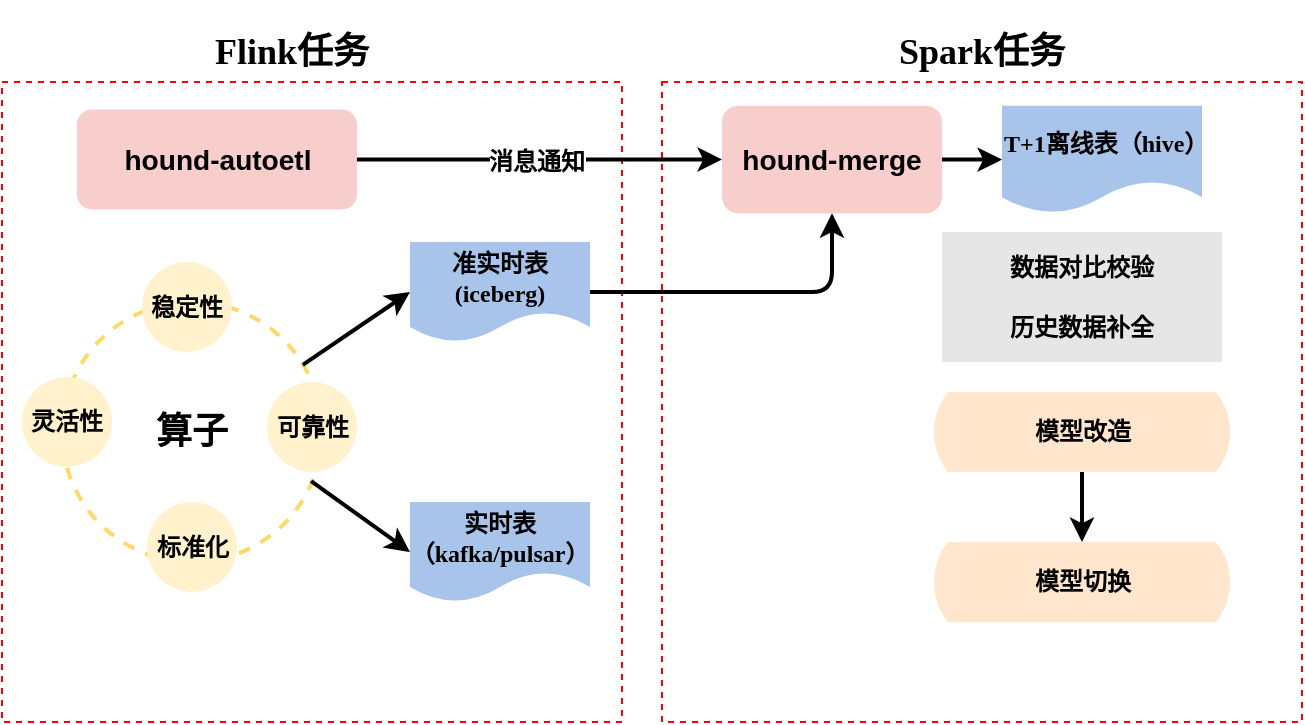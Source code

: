 <mxfile version="16.6.6" type="github">
  <diagram id="nQHFIvQ6dZqCZj452bg0" name="第 1 页">
    <mxGraphModel dx="782" dy="513" grid="1" gridSize="10" guides="1" tooltips="1" connect="1" arrows="1" fold="1" page="1" pageScale="1" pageWidth="827" pageHeight="1169" math="0" shadow="0">
      <root>
        <mxCell id="0" />
        <mxCell id="1" parent="0" />
        <mxCell id="ZaKkyevfAZTXTg-qhni0-72" value="" style="rounded=0;whiteSpace=wrap;html=1;sketch=0;fontFamily=Times New Roman;fontSize=12;dashed=1;strokeColor=#FF0000;" parent="1" vertex="1">
          <mxGeometry x="120" y="150" width="310" height="320" as="geometry" />
        </mxCell>
        <mxCell id="ZaKkyevfAZTXTg-qhni0-107" value="&lt;h2&gt;算子&lt;/h2&gt;" style="ellipse;whiteSpace=wrap;html=1;aspect=fixed;sketch=0;fontFamily=Times New Roman;fontSize=12;strokeColor=#FFD966;dashed=1;strokeWidth=2;" parent="1" vertex="1">
          <mxGeometry x="150" y="260" width="130" height="130" as="geometry" />
        </mxCell>
        <mxCell id="ZaKkyevfAZTXTg-qhni0-77" value="" style="rounded=0;whiteSpace=wrap;html=1;sketch=0;fontFamily=Times New Roman;fontSize=12;dashed=1;strokeColor=#FF0000;" parent="1" vertex="1">
          <mxGeometry x="450" y="150" width="320" height="320" as="geometry" />
        </mxCell>
        <mxCell id="ZaKkyevfAZTXTg-qhni0-13" value="&lt;h3&gt;hound-autoetl&lt;/h3&gt;" style="rounded=1;whiteSpace=wrap;html=1;strokeColor=none;fillColor=#f8cecc;" parent="1" vertex="1">
          <mxGeometry x="157.5" y="163.75" width="140" height="50" as="geometry" />
        </mxCell>
        <mxCell id="ZaKkyevfAZTXTg-qhni0-104" style="edgeStyle=orthogonalEdgeStyle;rounded=1;orthogonalLoop=1;jettySize=auto;html=1;exitX=1;exitY=0.5;exitDx=0;exitDy=0;fontFamily=Times New Roman;fontSize=12;strokeWidth=2;" parent="1" source="ZaKkyevfAZTXTg-qhni0-15" target="ZaKkyevfAZTXTg-qhni0-48" edge="1">
          <mxGeometry relative="1" as="geometry" />
        </mxCell>
        <mxCell id="ZaKkyevfAZTXTg-qhni0-15" value="&lt;h3&gt;hound-merge&lt;/h3&gt;" style="rounded=1;whiteSpace=wrap;html=1;fillColor=#f8cecc;strokeColor=none;" parent="1" vertex="1">
          <mxGeometry x="480" y="161.88" width="110" height="53.75" as="geometry" />
        </mxCell>
        <mxCell id="ZaKkyevfAZTXTg-qhni0-31" value="" style="endArrow=classic;html=1;rounded=0;strokeWidth=2;exitX=1;exitY=0.5;exitDx=0;exitDy=0;" parent="1" source="ZaKkyevfAZTXTg-qhni0-13" target="ZaKkyevfAZTXTg-qhni0-15" edge="1">
          <mxGeometry relative="1" as="geometry">
            <mxPoint x="360" y="189.5" as="sourcePoint" />
            <mxPoint x="450" y="190" as="targetPoint" />
          </mxGeometry>
        </mxCell>
        <mxCell id="ZaKkyevfAZTXTg-qhni0-32" value="&lt;h2 style=&quot;font-size: 12px;&quot;&gt;&lt;font face=&quot;Times New Roman&quot; style=&quot;font-size: 12px;&quot;&gt;消息通知&lt;/font&gt;&lt;/h2&gt;" style="edgeLabel;resizable=0;html=1;align=center;verticalAlign=middle;dashed=1;sketch=1;fontSize=12;" parent="ZaKkyevfAZTXTg-qhni0-31" connectable="0" vertex="1">
          <mxGeometry relative="1" as="geometry">
            <mxPoint x="-2" y="1" as="offset" />
          </mxGeometry>
        </mxCell>
        <mxCell id="ZaKkyevfAZTXTg-qhni0-36" value="&lt;h2&gt;Flink任务&lt;/h2&gt;" style="text;html=1;strokeColor=none;fillColor=none;align=center;verticalAlign=middle;whiteSpace=wrap;rounded=0;sketch=0;fontFamily=Times New Roman;" parent="1" vertex="1">
          <mxGeometry x="220" y="120" width="90" height="30" as="geometry" />
        </mxCell>
        <mxCell id="ZaKkyevfAZTXTg-qhni0-37" value="&lt;h2&gt;Spark任务&lt;/h2&gt;" style="text;html=1;strokeColor=none;fillColor=none;align=center;verticalAlign=middle;whiteSpace=wrap;rounded=0;sketch=0;fontFamily=Times New Roman;" parent="1" vertex="1">
          <mxGeometry x="565" y="120" width="90" height="30" as="geometry" />
        </mxCell>
        <mxCell id="ZaKkyevfAZTXTg-qhni0-46" value="&lt;h4&gt;&lt;span&gt;实时表（kafka/pulsar）&lt;/span&gt;&lt;/h4&gt;" style="shape=document;whiteSpace=wrap;html=1;boundedLbl=1;sketch=0;fontFamily=Times New Roman;fontSize=12;fillColor=#A9C4EB;strokeColor=none;" parent="1" vertex="1">
          <mxGeometry x="324" y="360" width="90" height="50" as="geometry" />
        </mxCell>
        <mxCell id="ZaKkyevfAZTXTg-qhni0-48" value="&lt;h4&gt;T+1离线表（hive）&lt;/h4&gt;" style="shape=document;whiteSpace=wrap;html=1;boundedLbl=1;sketch=0;fontFamily=Times New Roman;fontSize=12;strokeColor=none;fillColor=#A9C4EB;" parent="1" vertex="1">
          <mxGeometry x="620" y="161.88" width="100" height="53.75" as="geometry" />
        </mxCell>
        <mxCell id="ZaKkyevfAZTXTg-qhni0-55" style="edgeStyle=orthogonalEdgeStyle;rounded=1;orthogonalLoop=1;jettySize=auto;html=1;exitX=1;exitY=0.5;exitDx=0;exitDy=0;entryX=0.5;entryY=1;entryDx=0;entryDy=0;fontFamily=Times New Roman;fontSize=12;strokeWidth=2;" parent="1" source="ZaKkyevfAZTXTg-qhni0-54" target="ZaKkyevfAZTXTg-qhni0-15" edge="1">
          <mxGeometry relative="1" as="geometry" />
        </mxCell>
        <mxCell id="ZaKkyevfAZTXTg-qhni0-54" value="&lt;h4&gt;&lt;span&gt;准实时表(iceberg)&lt;/span&gt;&lt;/h4&gt;" style="shape=document;whiteSpace=wrap;html=1;boundedLbl=1;sketch=0;fontFamily=Times New Roman;fontSize=12;fillColor=#A9C4EB;strokeColor=none;" parent="1" vertex="1">
          <mxGeometry x="324" y="230" width="90" height="50" as="geometry" />
        </mxCell>
        <mxCell id="ZaKkyevfAZTXTg-qhni0-59" value="" style="endArrow=classic;html=1;rounded=1;fontFamily=Times New Roman;fontSize=12;strokeWidth=2;exitX=0.926;exitY=0.242;exitDx=0;exitDy=0;exitPerimeter=0;entryX=0;entryY=0.5;entryDx=0;entryDy=0;fillColor=#d5e8d4;strokeColor=#000000;" parent="1" source="ZaKkyevfAZTXTg-qhni0-107" target="ZaKkyevfAZTXTg-qhni0-54" edge="1">
          <mxGeometry width="50" height="50" relative="1" as="geometry">
            <mxPoint x="253.01" y="311" as="sourcePoint" />
            <mxPoint x="290" y="280" as="targetPoint" />
          </mxGeometry>
        </mxCell>
        <mxCell id="ZaKkyevfAZTXTg-qhni0-61" value="" style="endArrow=classic;html=1;rounded=1;fontFamily=Times New Roman;fontSize=12;strokeWidth=2;exitX=0.958;exitY=0.689;exitDx=0;exitDy=0;exitPerimeter=0;entryX=0;entryY=0.5;entryDx=0;entryDy=0;fillColor=#d5e8d4;strokeColor=#000000;" parent="1" source="ZaKkyevfAZTXTg-qhni0-107" target="ZaKkyevfAZTXTg-qhni0-46" edge="1">
          <mxGeometry width="50" height="50" relative="1" as="geometry">
            <mxPoint x="250" y="339.98" as="sourcePoint" />
            <mxPoint x="280" y="360" as="targetPoint" />
          </mxGeometry>
        </mxCell>
        <mxCell id="ZaKkyevfAZTXTg-qhni0-100" style="edgeStyle=orthogonalEdgeStyle;rounded=1;orthogonalLoop=1;jettySize=auto;html=1;exitX=0.5;exitY=1;exitDx=0;exitDy=0;exitPerimeter=0;fontFamily=Times New Roman;fontSize=12;strokeWidth=2;" parent="1" source="ZaKkyevfAZTXTg-qhni0-89" target="ZaKkyevfAZTXTg-qhni0-99" edge="1">
          <mxGeometry relative="1" as="geometry" />
        </mxCell>
        <mxCell id="ZaKkyevfAZTXTg-qhni0-89" value="&lt;h4&gt;模型改造&lt;/h4&gt;" style="html=1;dashed=0;whitespace=wrap;shape=mxgraph.dfd.loop;sketch=0;fontFamily=Times New Roman;fontSize=12;fillColor=#ffe6cc;strokeColor=none;" parent="1" vertex="1">
          <mxGeometry x="585" y="305" width="150" height="40" as="geometry" />
        </mxCell>
        <mxCell id="ZaKkyevfAZTXTg-qhni0-99" value="&lt;h4&gt;模型切换&lt;/h4&gt;" style="html=1;dashed=0;whitespace=wrap;shape=mxgraph.dfd.loop;sketch=0;fontFamily=Times New Roman;fontSize=12;fillColor=#ffe6cc;strokeColor=none;" parent="1" vertex="1">
          <mxGeometry x="585" y="380" width="150" height="40" as="geometry" />
        </mxCell>
        <mxCell id="ZaKkyevfAZTXTg-qhni0-105" value="&lt;h4&gt;稳定性&lt;/h4&gt;" style="ellipse;whiteSpace=wrap;html=1;aspect=fixed;sketch=0;fontFamily=Times New Roman;fontSize=12;fillColor=#fff2cc;strokeColor=none;" parent="1" vertex="1">
          <mxGeometry x="190" y="240" width="45" height="45" as="geometry" />
        </mxCell>
        <mxCell id="ZaKkyevfAZTXTg-qhni0-106" value="&lt;h4&gt;灵活性&lt;/h4&gt;" style="ellipse;whiteSpace=wrap;html=1;aspect=fixed;sketch=0;fontFamily=Times New Roman;fontSize=12;strokeColor=none;fillColor=#FFF2CC;" parent="1" vertex="1">
          <mxGeometry x="130" y="297.5" width="45" height="45" as="geometry" />
        </mxCell>
        <mxCell id="ZaKkyevfAZTXTg-qhni0-109" value="&lt;h4&gt;标准化&lt;/h4&gt;" style="ellipse;whiteSpace=wrap;html=1;aspect=fixed;sketch=0;fontFamily=Times New Roman;fontSize=12;strokeColor=none;fillColor=#FFF2CC;" parent="1" vertex="1">
          <mxGeometry x="192.5" y="360" width="45" height="45" as="geometry" />
        </mxCell>
        <mxCell id="ZaKkyevfAZTXTg-qhni0-110" value="&lt;h4&gt;可靠性&lt;/h4&gt;" style="ellipse;whiteSpace=wrap;html=1;aspect=fixed;sketch=0;fontFamily=Times New Roman;fontSize=12;strokeColor=none;fillColor=#FFF2CC;" parent="1" vertex="1">
          <mxGeometry x="252.5" y="300" width="45" height="45" as="geometry" />
        </mxCell>
        <mxCell id="ZaKkyevfAZTXTg-qhni0-112" value="&lt;h4&gt;数据对比校验&lt;/h4&gt;&lt;h4&gt;历史数据补全&lt;/h4&gt;" style="rounded=0;whiteSpace=wrap;html=1;dashed=1;sketch=0;fontFamily=Times New Roman;fontSize=12;strokeColor=none;strokeWidth=2;fillColor=#E6E6E6;" parent="1" vertex="1">
          <mxGeometry x="590" y="225" width="140" height="65" as="geometry" />
        </mxCell>
      </root>
    </mxGraphModel>
  </diagram>
</mxfile>
